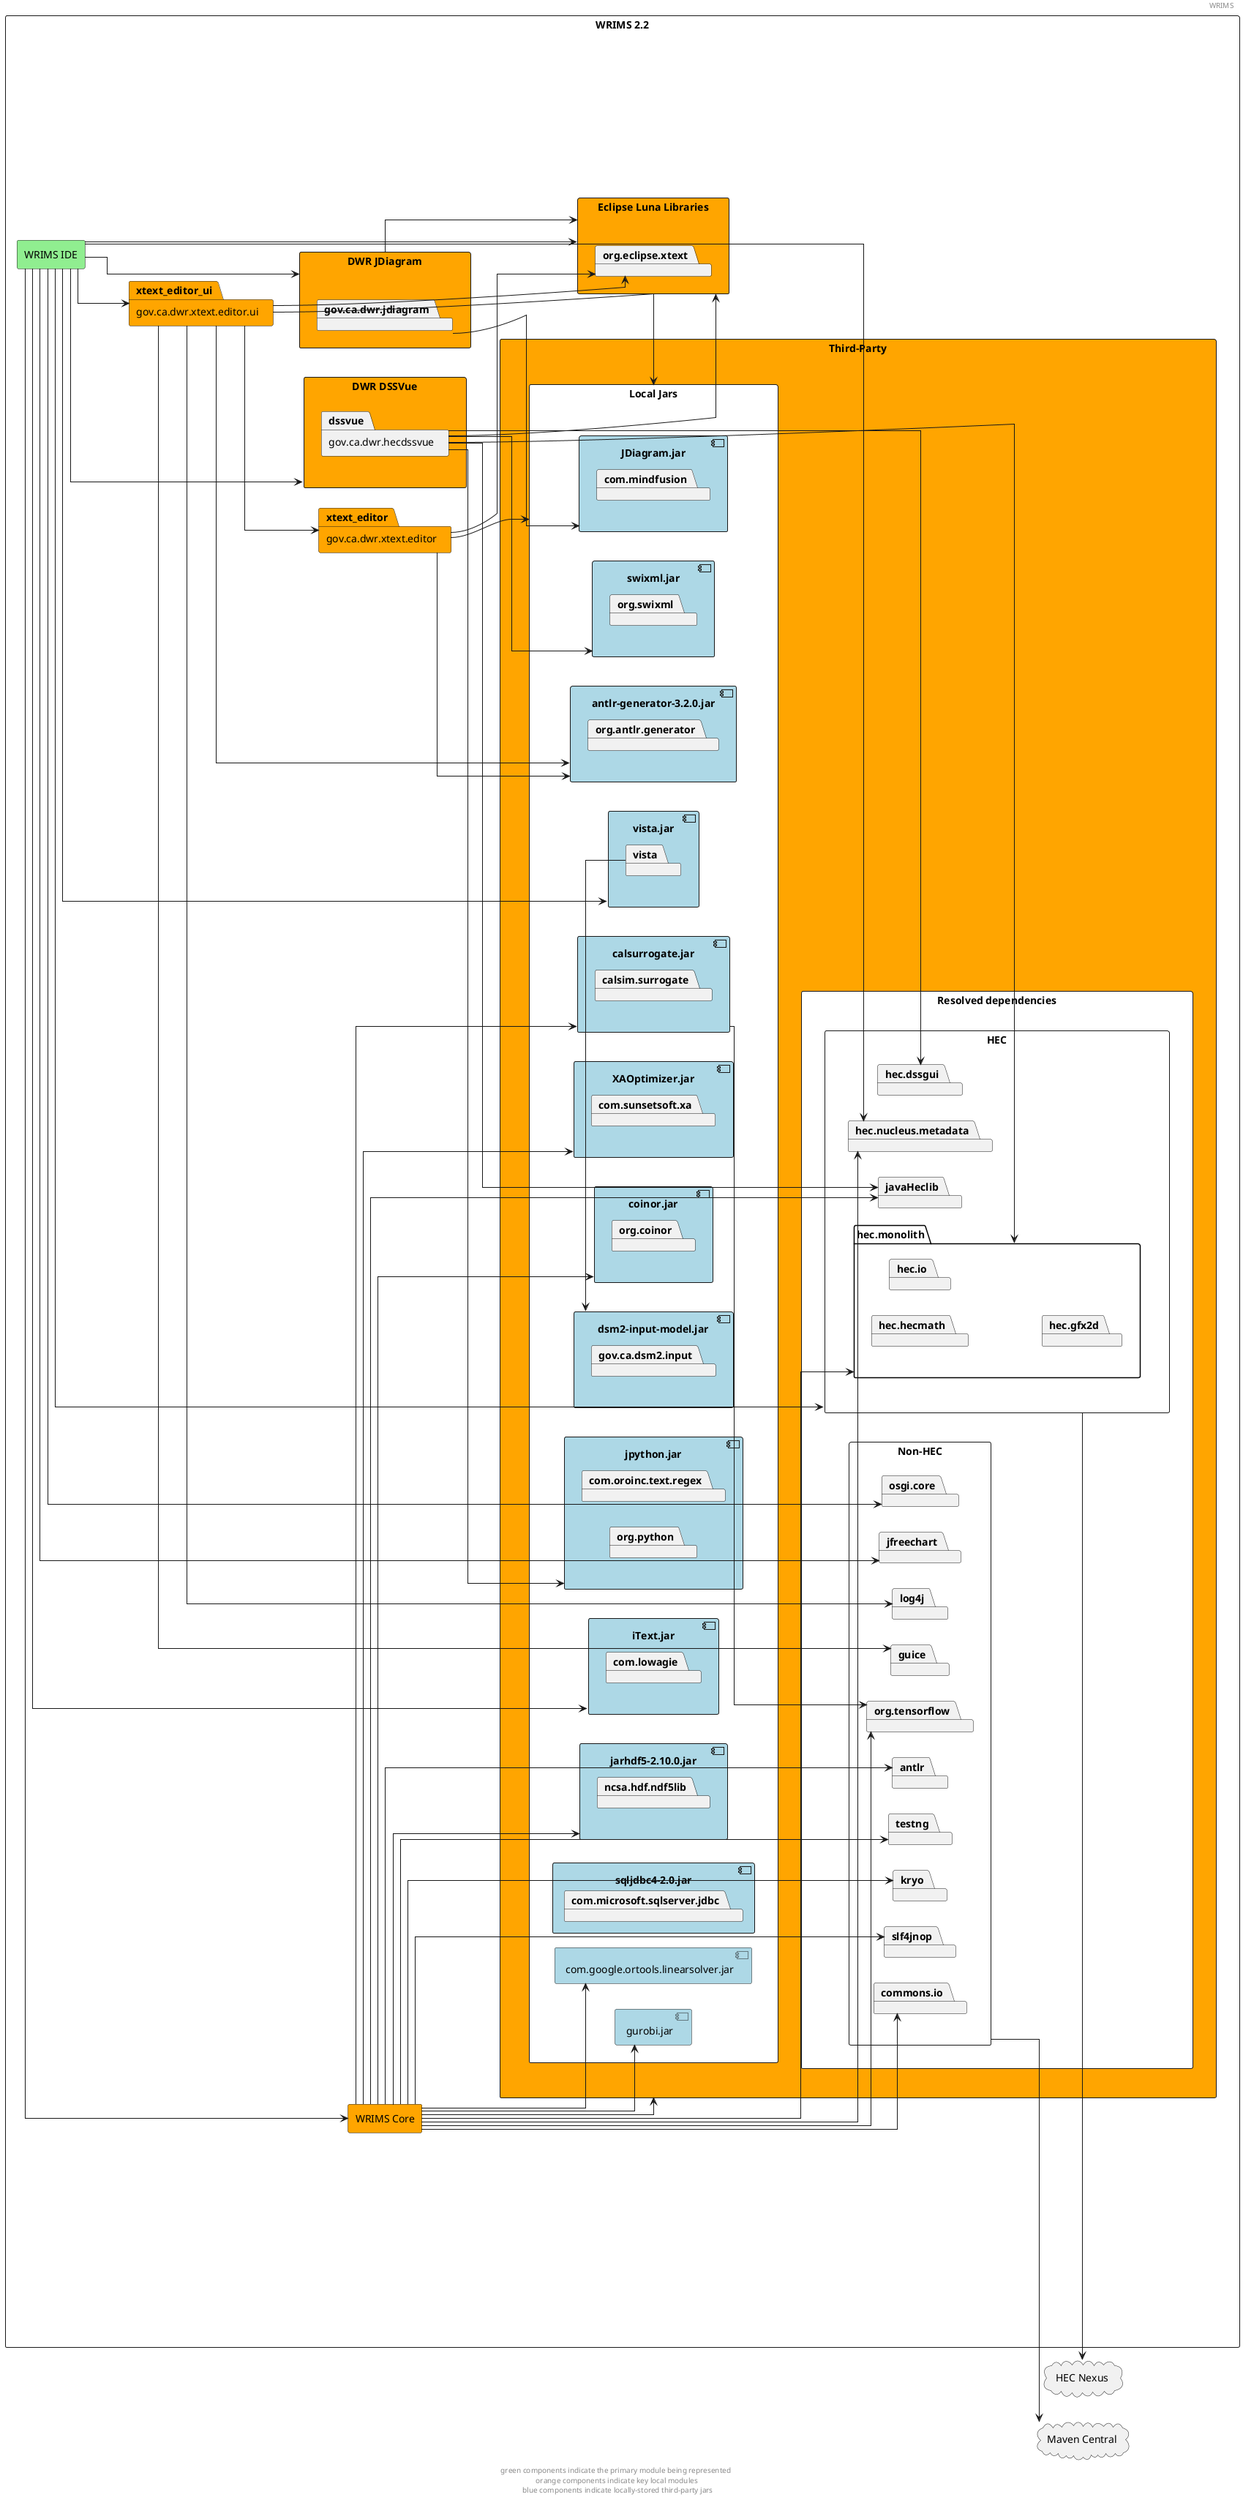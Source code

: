 @startuml
'https://plantuml.com/component-diagram
header "WRIMS"
left to right direction
skinparam linetype ortho
cloud hec_nexus as "HEC Nexus"
cloud maven_central as "Maven Central"

rectangle wrims as "WRIMS 2.2"{
    rectangle wrims_ide as "WRIMS IDE" #lightgreen

    rectangle wrims_dssvue as "DWR DSSVue" #orange {
        package dssvue as "gov.ca.dwr.hecdssvue"
    }

    rectangle wrims_jdiagram as "DWR JDiagram" #orange {
        package gov.ca.dwr.jdiagram
    }

    rectangle wrims_core as "WRIMS Core" #orange

    package xtext_editor as "gov.ca.dwr.xtext.editor" #orange

    package xtext_editor_ui as "gov.ca.dwr.xtext.editor.ui" #orange

    rectangle eclipse_luna_libs as "Eclipse Luna Libraries" #orange {
        package org.eclipse.xtext
    }

    rectangle third_party as "Third-Party" #orange {
        rectangle local_jars as "Local Jars" #white {
            component antlrgenerator as "antlr-generator-3.2.0.jar"  #lightblue {
                package org.antlr.generator
            }
            component swixml as "swixml.jar" #lightblue {
                package org.swixml
            }
            component linearsolver as "com.google.ortools.linearsolver.jar" #lightblue
            component vistajar as "vista.jar" #lightblue {
                package vista
            }
            component calsurrogate as "calsurrogate.jar" #lightblue {
                package calsim.surrogate
            }
            component jdiagram as "JDiagram.jar" #lightblue {
                package com.mindfusion
            }
            component xaopt as "XAOptimizer.jar" #lightblue {
                package com.sunsetsoft.xa
            }
            component coinor as "coinor.jar" #lightblue {
                package org.coinor
            }
            component dsm2 as "dsm2-input-model.jar" #lightblue {
                package gov.ca.dsm2.input
            }
            component itext as "iText.jar" #lightblue {
                package com.lowagie
            }
            component jpython as "jpython.jar" #lightblue {
                package com.oroinc.text.regex
                package org.python
            }
            component jarhdf5 as "jarhdf5-2.10.0.jar" #lightblue {
                package ncsa.hdf.ndf5lib
            }
            component gurobi as "gurobi.jar" #lightblue
            component sqljdbc4 as "sqljdbc4-2.0.jar" #lightblue {
                package com.microsoft.sqlserver.jdbc
            }
        }
        rectangle resolved_deps as "Resolved dependencies" #white {
        rectangle hec as "HEC"  {
            package hec.dssgui
            package hec.monolith {
                package hec.hecmath
                package hec.io
                package hec.gfx2d
            }
            package javaHeclib
            package hec.nucleus.metadata
        }
        rectangle non_hec as "Non-HEC"  {
            package org.tensorflow
            package antlr
            package commons.io
            package jfreechart
            package osgi.core
            package slf4jnop
            package kryo
            package guice
            package log4j
            package testng
        }
    }
}

xtext_editor_ui -down-> local_jars
xtext_editor -down-> local_jars
xtext_editor -> org.eclipse.xtext
xtext_editor_ui -> org.eclipse.xtext

wrims_ide -down-> wrims_core
wrims_ide -down-> eclipse_luna_libs
wrims_ide -down-> vistajar
wrims_ide -down-> wrims_jdiagram
wrims_ide -down-> hec
wrims_ide -down-> wrims_dssvue
wrims_ide -down-> xtext_editor_ui
wrims_ide -down-> itext
wrims_ide -down-> osgi.core
wrims_ide -down-> jfreechart
wrims_ide -down-> hec.nucleus.metadata

wrims_core -down-> calsurrogate
wrims_core -> third_party
wrims_core -> coinor
wrims_core -down-> xaopt
wrims_core -> hec.monolith
wrims_core -> linearsolver
wrims_core -down-> jarhdf5
wrims_core -down-> testng
wrims_core -down-> org.tensorflow
wrims_core -down-> antlr
wrims_core -down-> commons.io
wrims_core -down-> slf4jnop
wrims_core -down-> kryo
wrims_core -down-> javaHeclib
wrims_core -down-> gurobi
wrims_core -down-> hec.nucleus.metadata

xtext_editor_ui -down-> xtext_editor
xtext_editor_ui -down-> antlrgenerator
xtext_editor_ui -down-> guice
xtext_editor_ui -down-> log4j
xtext_editor -down-> antlrgenerator

calsurrogate -down-> org.tensorflow

gov.ca.dwr.jdiagram -> jdiagram
wrims_jdiagram -down-> eclipse_luna_libs

hec -down-> hec_nexus
non_hec -down-> maven_central

dssvue -down-> hec.dssgui
dssvue -down-> swixml
dssvue -down-> javaHeclib
dssvue -down-> jpython
dssvue -down-> hec.monolith
dssvue -down-> eclipse_luna_libs

vista -> dsm2

footer "green components indicate the primary module being represented \n orange components indicate key local modules \n blue components indicate locally-stored third-party jars"
@enduml